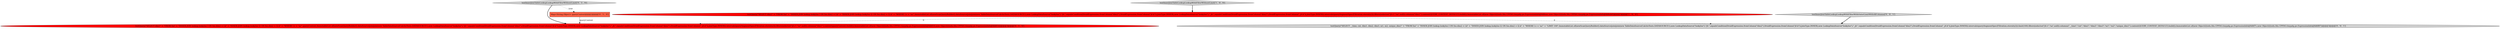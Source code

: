 digraph {
4 [style = filled, label = "Map<String,Object> queryContext@@@2@@@['0', '1', '0']", fillcolor = tomato, shape = box image = "AAA1AAABBB2BBB"];
2 [style = filled, label = "testInnerJoinTableLookupLookupWithFilterWithoutLimit['0', '1', '0']", fillcolor = lightgray, shape = diamond image = "AAA0AAABBB2BBB"];
0 [style = filled, label = "testQuery(\"SELECT dim1\" + \"FROM foo\" + \"INNER JOIN lookup.lookyloo l ON foo.dim2 = l.k\" + \"INNER JOIN lookup.lookyloo l2 ON foo.dim2 = l2.k\" + \"WHERE l.v = 'xa'\",ImmutableList.of(newScanQueryBuilder().dataSource(join(join(new TableDataSource(CalciteTests.DATASOURCE1),new LookupDataSource(\"lookyloo\"),\"j0.\",equalsCondition(DruidExpression.fromColumn(\"dim2\"),DruidExpression.fromColumn(\"j0.k\")),JoinType.INNER),new LookupDataSource(\"lookyloo\"),\"_j0.\",equalsCondition(DruidExpression.fromColumn(\"dim2\"),DruidExpression.fromColumn(\"_j0.k\")),JoinType.INNER)).intervals(querySegmentSpec(Filtration.eternity())).filters(selector(\"j0.v\",\"xa\",null)).columns(\"dim1\").context(QUERY_CONTEXT_DEFAULT).build()),ImmutableList.of(new Object((((edu.fdu.CPPDG.tinypdg.pe.ExpressionInfo@8d6eac,new Object((((edu.fdu.CPPDG.tinypdg.pe.ExpressionInfo@8d6eb0))@@@3@@@['1', '0', '0']", fillcolor = red, shape = ellipse image = "AAA1AAABBB1BBB"];
1 [style = filled, label = "testInnerJoinTableLookupLookupWithFilterWithoutLimit['1', '0', '0']", fillcolor = lightgray, shape = diamond image = "AAA0AAABBB1BBB"];
5 [style = filled, label = "testInnerJoinTableLookupLookupWithFilterWithOuterLimitWithAllColumns['0', '0', '1']", fillcolor = lightgray, shape = diamond image = "AAA0AAABBB3BBB"];
6 [style = filled, label = "testQuery(\"SELECT __time, cnt, dim1, dim2, dim3, m1, m2, unique_dim1\" + \"FROM foo\" + \"INNER JOIN lookup.lookyloo l ON foo.dim2 = l.k\" + \"INNER JOIN lookup.lookyloo l2 ON foo.dim2 = l2.k\" + \"WHERE l.v = 'xa'\" + \"LIMIT 100\",ImmutableList.of(newScanQueryBuilder().dataSource(join(join(new TableDataSource(CalciteTests.DATASOURCE1),new LookupDataSource(\"lookyloo\"),\"j0.\",equalsCondition(DruidExpression.fromColumn(\"dim2\"),DruidExpression.fromColumn(\"j0.k\")),JoinType.INNER),new LookupDataSource(\"lookyloo\"),\"_j0.\",equalsCondition(DruidExpression.fromColumn(\"dim2\"),DruidExpression.fromColumn(\"_j0.k\")),JoinType.INNER)).intervals(querySegmentSpec(Filtration.eternity())).limit(100).filters(selector(\"j0.v\",\"xa\",null)).columns(\"__time\",\"cnt\",\"dim1\",\"dim2\",\"dim3\",\"m1\",\"m2\",\"unique_dim1\").context(QUERY_CONTEXT_DEFAULT).build()),ImmutableList.of(new Object((((edu.fdu.CPPDG.tinypdg.pe.ExpressionInfo@8d6f7c,new Object((((edu.fdu.CPPDG.tinypdg.pe.ExpressionInfo@8d6f87))@@@3@@@['0', '0', '1']", fillcolor = lightgray, shape = ellipse image = "AAA0AAABBB3BBB"];
3 [style = filled, label = "testQuery(\"SELECT dim1\" + \"FROM foo\" + \"INNER JOIN lookup.lookyloo l ON foo.dim2 = l.k\" + \"INNER JOIN lookup.lookyloo l2 ON foo.dim2 = l2.k\" + \"WHERE l.v = 'xa'\",queryContext,ImmutableList.of(newScanQueryBuilder().dataSource(join(join(new TableDataSource(CalciteTests.DATASOURCE1),new LookupDataSource(\"lookyloo\"),\"j0.\",equalsCondition(DruidExpression.fromColumn(\"dim2\"),DruidExpression.fromColumn(\"j0.k\")),JoinType.INNER),new LookupDataSource(\"lookyloo\"),\"_j0.\",equalsCondition(DruidExpression.fromColumn(\"dim2\"),DruidExpression.fromColumn(\"_j0.k\")),JoinType.INNER)).intervals(querySegmentSpec(Filtration.eternity())).filters(selector(\"j0.v\",\"xa\",null)).columns(\"dim1\").context(queryContext).build()),ImmutableList.of(new Object((((edu.fdu.CPPDG.tinypdg.pe.ExpressionInfo@8d6f10,new Object((((edu.fdu.CPPDG.tinypdg.pe.ExpressionInfo@8d6f14))@@@3@@@['0', '1', '0']", fillcolor = red, shape = ellipse image = "AAA1AAABBB2BBB"];
4->3 [style = solid, label="queryContext"];
0->3 [style = dashed, label="0"];
1->0 [style = bold, label=""];
5->6 [style = bold, label=""];
2->3 [style = bold, label=""];
0->6 [style = dashed, label="0"];
2->4 [style = dotted, label="true"];
}
